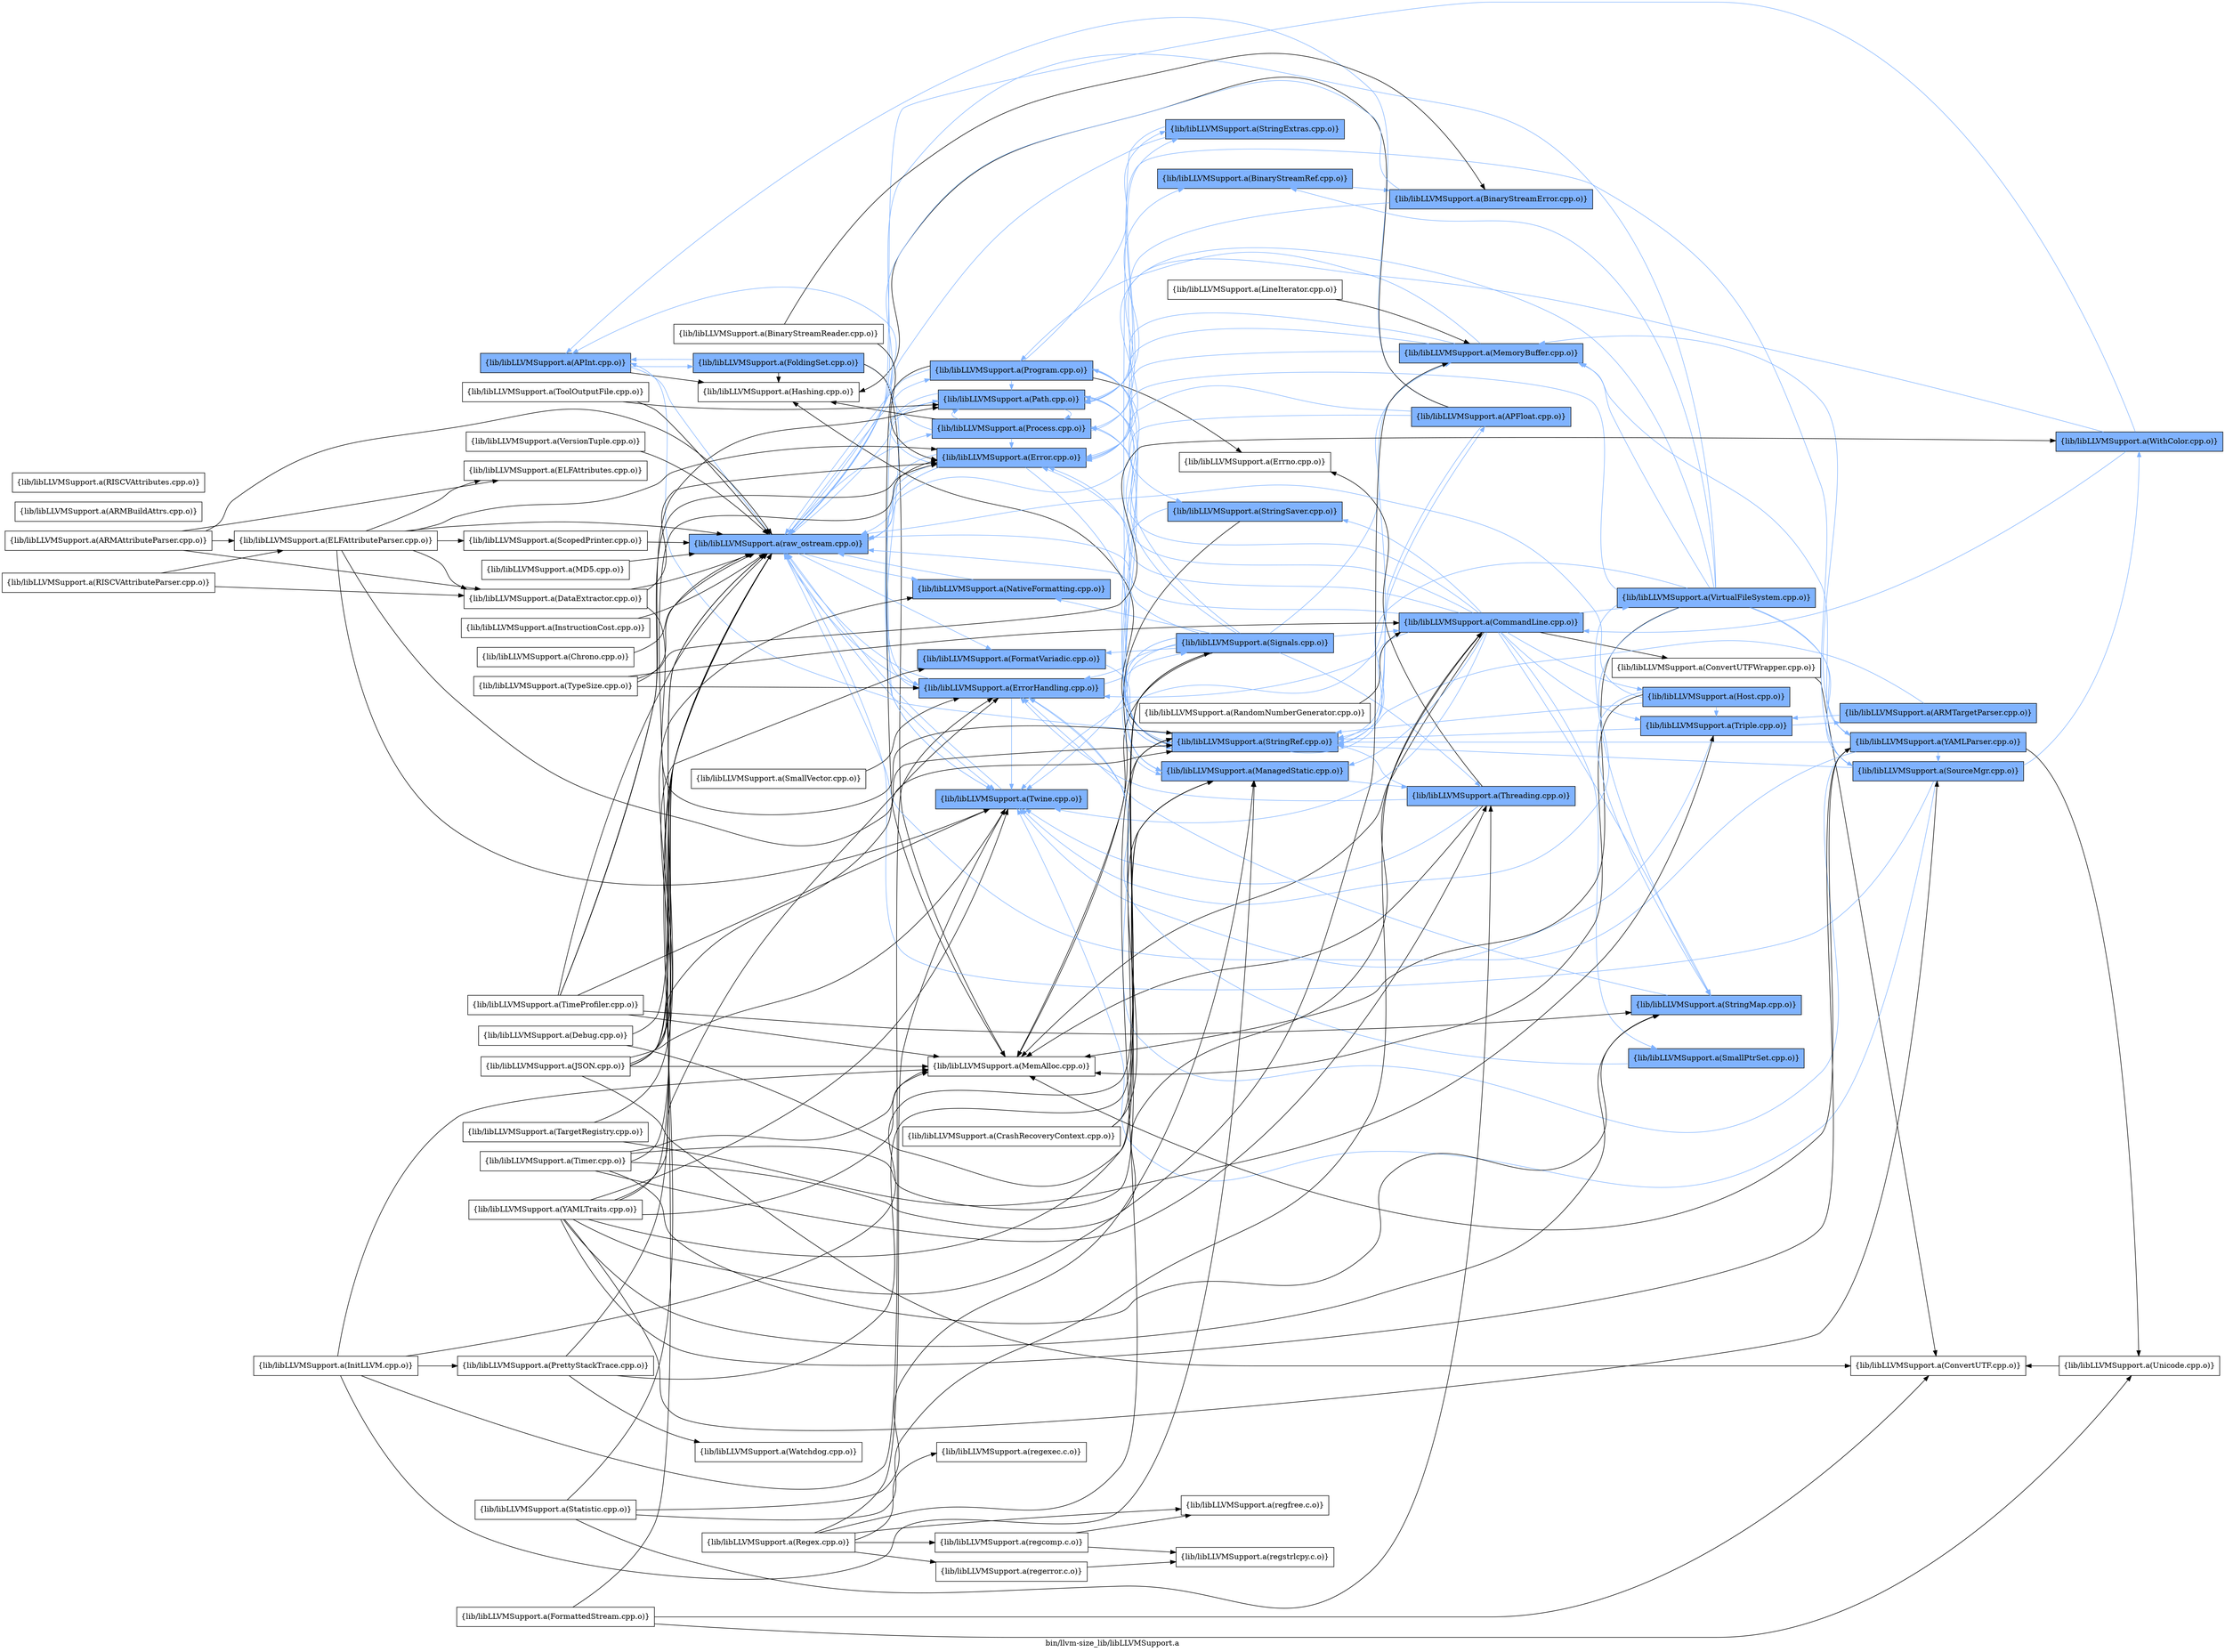digraph "bin/llvm-size_lib/libLLVMSupport.a" {
	label="bin/llvm-size_lib/libLLVMSupport.a";
	rankdir=LR;
	{ rank=same; Node0x565190939d98;  }
	{ rank=same; Node0x56519093cb38; Node0x56519093d718; Node0x56519093da38;  }
	{ rank=same; Node0x56519093b288; Node0x56519093d1c8; Node0x56519093b9b8; Node0x56519093c3b8; Node0x56519093b7d8; Node0x56519093f6a8; Node0x56519093e7f8; Node0x565190940c88; Node0x565190941f48;  }
	{ rank=same; Node0x56519093ad38; Node0x56519093ca98; Node0x56519093afb8; Node0x56519093c188; Node0x565190940418; Node0x56519093d128; Node0x56519093b418;  }
	{ rank=same; Node0x56519093e758; Node0x56519093c548; Node0x56519093c138; Node0x56519093b828; Node0x56519093b148;  }
	{ rank=same; Node0x56519093db28; Node0x56519093a1a8; Node0x56519093c778; Node0x56519093bfa8; Node0x56519093dd58; Node0x56519093f658;  }
	{ rank=same; Node0x56519093d808; Node0x56519093ea28; Node0x56519093c048; Node0x56519093e028;  }
	{ rank=same; Node0x565190939d98;  }
	{ rank=same; Node0x56519093cb38; Node0x56519093d718; Node0x56519093da38;  }
	{ rank=same; Node0x56519093b288; Node0x56519093d1c8; Node0x56519093b9b8; Node0x56519093c3b8; Node0x56519093b7d8; Node0x56519093f6a8; Node0x56519093e7f8; Node0x565190940c88; Node0x565190941f48;  }
	{ rank=same; Node0x56519093ad38; Node0x56519093ca98; Node0x56519093afb8; Node0x56519093c188; Node0x565190940418; Node0x56519093d128; Node0x56519093b418;  }
	{ rank=same; Node0x56519093e758; Node0x56519093c548; Node0x56519093c138; Node0x56519093b828; Node0x56519093b148;  }
	{ rank=same; Node0x56519093db28; Node0x56519093a1a8; Node0x56519093c778; Node0x56519093bfa8; Node0x56519093dd58; Node0x56519093f658;  }
	{ rank=same; Node0x56519093d808; Node0x56519093ea28; Node0x56519093c048; Node0x56519093e028;  }

	Node0x565190939d98 [shape=record,shape=box,group=1,style=filled,fillcolor="0.600000 0.5 1",label="{lib/libLLVMSupport.a(APInt.cpp.o)}"];
	Node0x565190939d98 -> Node0x56519093cb38[color="0.600000 0.5 1"];
	Node0x565190939d98 -> Node0x56519093d718;
	Node0x565190939d98 -> Node0x56519093da38[color="0.600000 0.5 1"];
	Node0x56519093e758 [shape=record,shape=box,group=1,style=filled,fillcolor="0.600000 0.5 1",label="{lib/libLLVMSupport.a(CommandLine.cpp.o)}"];
	Node0x56519093e758 -> Node0x56519093db28;
	Node0x56519093e758 -> Node0x56519093b9b8[color="0.600000 0.5 1"];
	Node0x56519093e758 -> Node0x56519093b288[color="0.600000 0.5 1"];
	Node0x56519093e758 -> Node0x56519093ca98[color="0.600000 0.5 1"];
	Node0x56519093e758 -> Node0x56519093d1c8;
	Node0x56519093e758 -> Node0x56519093a1a8[color="0.600000 0.5 1"];
	Node0x56519093e758 -> Node0x56519093c778[color="0.600000 0.5 1"];
	Node0x56519093e758 -> Node0x56519093d128[color="0.600000 0.5 1"];
	Node0x56519093e758 -> Node0x56519093afb8[color="0.600000 0.5 1"];
	Node0x56519093e758 -> Node0x56519093bfa8[color="0.600000 0.5 1"];
	Node0x56519093e758 -> Node0x56519093f6a8[color="0.600000 0.5 1"];
	Node0x56519093e758 -> Node0x56519093dd58[color="0.600000 0.5 1"];
	Node0x56519093e758 -> Node0x56519093da38[color="0.600000 0.5 1"];
	Node0x56519093e758 -> Node0x56519093f658[color="0.600000 0.5 1"];
	Node0x56519093e758 -> Node0x56519093e7f8[color="0.600000 0.5 1"];
	Node0x56519093e758 -> Node0x565190940c88[color="0.600000 0.5 1"];
	Node0x56519093b9b8 [shape=record,shape=box,group=1,style=filled,fillcolor="0.600000 0.5 1",label="{lib/libLLVMSupport.a(Error.cpp.o)}"];
	Node0x56519093b9b8 -> Node0x56519093b288[color="0.600000 0.5 1"];
	Node0x56519093b9b8 -> Node0x56519093ca98[color="0.600000 0.5 1"];
	Node0x56519093b9b8 -> Node0x56519093f6a8[color="0.600000 0.5 1"];
	Node0x56519093b9b8 -> Node0x56519093da38[color="0.600000 0.5 1"];
	Node0x56519093e438 [shape=record,shape=box,group=0,label="{lib/libLLVMSupport.a(InitLLVM.cpp.o)}"];
	Node0x56519093e438 -> Node0x56519093b288;
	Node0x56519093e438 -> Node0x56519093ca98;
	Node0x56519093e438 -> Node0x56519093d1c8;
	Node0x56519093e438 -> Node0x56519093beb8;
	Node0x56519093e438 -> Node0x56519093ad38;
	Node0x56519093ca98 [shape=record,shape=box,group=1,style=filled,fillcolor="0.600000 0.5 1",label="{lib/libLLVMSupport.a(ManagedStatic.cpp.o)}"];
	Node0x56519093ca98 -> Node0x56519093c138[color="0.600000 0.5 1"];
	Node0x56519093d1c8 [shape=record,shape=box,group=0,label="{lib/libLLVMSupport.a(MemAlloc.cpp.o)}"];
	Node0x56519093a1a8 [shape=record,shape=box,group=1,style=filled,fillcolor="0.600000 0.5 1",label="{lib/libLLVMSupport.a(SmallPtrSet.cpp.o)}"];
	Node0x56519093a1a8 -> Node0x56519093b288[color="0.600000 0.5 1"];
	Node0x56519093bfa8 [shape=record,shape=box,group=1,style=filled,fillcolor="0.600000 0.5 1",label="{lib/libLLVMSupport.a(Triple.cpp.o)}"];
	Node0x56519093bfa8 -> Node0x56519093afb8[color="0.600000 0.5 1"];
	Node0x56519093bfa8 -> Node0x56519093ea28[color="0.600000 0.5 1"];
	Node0x56519093bfa8 -> Node0x56519093f6a8[color="0.600000 0.5 1"];
	Node0x56519093f6a8 [shape=record,shape=box,group=1,style=filled,fillcolor="0.600000 0.5 1",label="{lib/libLLVMSupport.a(Twine.cpp.o)}"];
	Node0x56519093f6a8 -> Node0x56519093da38[color="0.600000 0.5 1"];
	Node0x56519093cea8 [shape=record,shape=box,group=1,style=filled,fillcolor="0.600000 0.5 1",label="{lib/libLLVMSupport.a(WithColor.cpp.o)}"];
	Node0x56519093cea8 -> Node0x56519093e758[color="0.600000 0.5 1"];
	Node0x56519093cea8 -> Node0x56519093b9b8[color="0.600000 0.5 1"];
	Node0x56519093cea8 -> Node0x56519093da38[color="0.600000 0.5 1"];
	Node0x56519093da38 [shape=record,shape=box,group=1,style=filled,fillcolor="0.600000 0.5 1",label="{lib/libLLVMSupport.a(raw_ostream.cpp.o)}"];
	Node0x56519093da38 -> Node0x56519093b9b8[color="0.600000 0.5 1"];
	Node0x56519093da38 -> Node0x56519093b288[color="0.600000 0.5 1"];
	Node0x56519093da38 -> Node0x56519093c3b8[color="0.600000 0.5 1"];
	Node0x56519093da38 -> Node0x56519093b7d8[color="0.600000 0.5 1"];
	Node0x56519093da38 -> Node0x56519093f6a8[color="0.600000 0.5 1"];
	Node0x56519093da38 -> Node0x56519093e7f8[color="0.600000 0.5 1"];
	Node0x56519093da38 -> Node0x565190940c88[color="0.600000 0.5 1"];
	Node0x56519093da38 -> Node0x565190941f48[color="0.600000 0.5 1"];
	Node0x56519093c548 [shape=record,shape=box,group=1,style=filled,fillcolor="0.600000 0.5 1",label="{lib/libLLVMSupport.a(MemoryBuffer.cpp.o)}"];
	Node0x56519093c548 -> Node0x56519093b9b8[color="0.600000 0.5 1"];
	Node0x56519093c548 -> Node0x56519093f6a8[color="0.600000 0.5 1"];
	Node0x56519093c548 -> Node0x56519093e7f8[color="0.600000 0.5 1"];
	Node0x56519093c548 -> Node0x565190940c88[color="0.600000 0.5 1"];
	Node0x56519093c548 -> Node0x565190941f48[color="0.600000 0.5 1"];
	Node0x56519093afb8 [shape=record,shape=box,group=1,style=filled,fillcolor="0.600000 0.5 1",label="{lib/libLLVMSupport.a(StringRef.cpp.o)}"];
	Node0x56519093afb8 -> Node0x565190939d98[color="0.600000 0.5 1"];
	Node0x56519093afb8 -> Node0x56519093b9b8[color="0.600000 0.5 1"];
	Node0x56519093afb8 -> Node0x56519093d718;
	Node0x56519093afb8 -> Node0x56519093b828[color="0.600000 0.5 1"];
	Node0x56519093e7f8 [shape=record,shape=box,group=1,style=filled,fillcolor="0.600000 0.5 1",label="{lib/libLLVMSupport.a(Path.cpp.o)}"];
	Node0x56519093e7f8 -> Node0x56519093c188[color="0.600000 0.5 1"];
	Node0x56519093e7f8 -> Node0x56519093b9b8[color="0.600000 0.5 1"];
	Node0x56519093e7f8 -> Node0x56519093afb8[color="0.600000 0.5 1"];
	Node0x56519093e7f8 -> Node0x56519093f6a8[color="0.600000 0.5 1"];
	Node0x56519093e7f8 -> Node0x565190940c88[color="0.600000 0.5 1"];
	Node0x56519093f9c8 [shape=record,shape=box,group=0,label="{lib/libLLVMSupport.a(DataExtractor.cpp.o)}"];
	Node0x56519093f9c8 -> Node0x56519093b9b8;
	Node0x56519093f9c8 -> Node0x56519093afb8;
	Node0x56519093f9c8 -> Node0x56519093da38;
	Node0x56519093b288 [shape=record,shape=box,group=1,style=filled,fillcolor="0.600000 0.5 1",label="{lib/libLLVMSupport.a(ErrorHandling.cpp.o)}"];
	Node0x56519093b288 -> Node0x56519093f6a8[color="0.600000 0.5 1"];
	Node0x56519093b288 -> Node0x56519093da38[color="0.600000 0.5 1"];
	Node0x56519093b288 -> Node0x56519093ad38[color="0.600000 0.5 1"];
	Node0x56519093f658 [shape=record,shape=box,group=1,style=filled,fillcolor="0.600000 0.5 1",label="{lib/libLLVMSupport.a(Host.cpp.o)}"];
	Node0x56519093f658 -> Node0x56519093d1c8;
	Node0x56519093f658 -> Node0x56519093c778[color="0.600000 0.5 1"];
	Node0x56519093f658 -> Node0x56519093afb8[color="0.600000 0.5 1"];
	Node0x56519093f658 -> Node0x56519093bfa8[color="0.600000 0.5 1"];
	Node0x56519093f658 -> Node0x56519093da38[color="0.600000 0.5 1"];
	Node0x56519093d128 [shape=record,shape=box,group=1,style=filled,fillcolor="0.600000 0.5 1",label="{lib/libLLVMSupport.a(StringSaver.cpp.o)}"];
	Node0x56519093d128 -> Node0x56519093d1c8;
	Node0x56519093d128 -> Node0x56519093afb8[color="0.600000 0.5 1"];
	Node0x56519093f838 [shape=record,shape=box,group=0,label="{lib/libLLVMSupport.a(TypeSize.cpp.o)}"];
	Node0x56519093f838 -> Node0x56519093e758;
	Node0x56519093f838 -> Node0x56519093b288;
	Node0x56519093f838 -> Node0x56519093cea8;
	Node0x56519093f838 -> Node0x56519093da38;
	Node0x56519093c048 [shape=record,shape=box,group=1,style=filled,fillcolor="0.600000 0.5 1",label="{lib/libLLVMSupport.a(SourceMgr.cpp.o)}"];
	Node0x56519093c048 -> Node0x56519093c548[color="0.600000 0.5 1"];
	Node0x56519093c048 -> Node0x56519093afb8[color="0.600000 0.5 1"];
	Node0x56519093c048 -> Node0x56519093f6a8[color="0.600000 0.5 1"];
	Node0x56519093c048 -> Node0x56519093cea8[color="0.600000 0.5 1"];
	Node0x56519093c048 -> Node0x56519093da38[color="0.600000 0.5 1"];
	Node0x56519093c048 -> Node0x56519093e7f8[color="0.600000 0.5 1"];
	Node0x56519093cd68 [shape=record,shape=box,group=0,label="{lib/libLLVMSupport.a(TargetRegistry.cpp.o)}"];
	Node0x56519093cd68 -> Node0x56519093bfa8;
	Node0x56519093cd68 -> Node0x56519093da38;
	Node0x56519093a338 [shape=record,shape=box,group=0,label="{lib/libLLVMSupport.a(ARMBuildAttrs.cpp.o)}"];
	Node0x56519093ed48 [shape=record,shape=box,group=0,label="{lib/libLLVMSupport.a(ELFAttributeParser.cpp.o)}"];
	Node0x56519093ed48 -> Node0x56519093f9c8;
	Node0x56519093ed48 -> Node0x56519093eb68;
	Node0x56519093ed48 -> Node0x56519093b9b8;
	Node0x56519093ed48 -> Node0x5651909399d8;
	Node0x56519093ed48 -> Node0x56519093afb8;
	Node0x56519093ed48 -> Node0x56519093f6a8;
	Node0x56519093ed48 -> Node0x56519093da38;
	Node0x56519093b2d8 [shape=record,shape=box,group=0,label="{lib/libLLVMSupport.a(RISCVAttributes.cpp.o)}"];
	Node0x56519093c778 [shape=record,shape=box,group=1,style=filled,fillcolor="0.600000 0.5 1",label="{lib/libLLVMSupport.a(StringMap.cpp.o)}"];
	Node0x56519093c778 -> Node0x56519093b288[color="0.600000 0.5 1"];
	Node0x56519093b148 [shape=record,shape=box,group=1,style=filled,fillcolor="0.600000 0.5 1",label="{lib/libLLVMSupport.a(BinaryStreamError.cpp.o)}"];
	Node0x56519093b148 -> Node0x56519093b9b8[color="0.600000 0.5 1"];
	Node0x56519093b148 -> Node0x56519093da38[color="0.600000 0.5 1"];
	Node0x56519093c3b8 [shape=record,shape=box,group=1,style=filled,fillcolor="0.600000 0.5 1",label="{lib/libLLVMSupport.a(FormatVariadic.cpp.o)}"];
	Node0x56519093c3b8 -> Node0x56519093afb8[color="0.600000 0.5 1"];
	Node0x56519093b7d8 [shape=record,shape=box,group=1,style=filled,fillcolor="0.600000 0.5 1",label="{lib/libLLVMSupport.a(NativeFormatting.cpp.o)}"];
	Node0x56519093b7d8 -> Node0x56519093da38[color="0.600000 0.5 1"];
	Node0x56519093cb38 [shape=record,shape=box,group=1,style=filled,fillcolor="0.600000 0.5 1",label="{lib/libLLVMSupport.a(FoldingSet.cpp.o)}"];
	Node0x56519093cb38 -> Node0x565190939d98[color="0.600000 0.5 1"];
	Node0x56519093cb38 -> Node0x56519093b288[color="0.600000 0.5 1"];
	Node0x56519093cb38 -> Node0x56519093d718;
	Node0x56519093cb38 -> Node0x56519093d1c8;
	Node0x56519093d718 [shape=record,shape=box,group=0,label="{lib/libLLVMSupport.a(Hashing.cpp.o)}"];
	Node0x56519093ab08 [shape=record,shape=box,group=0,label="{lib/libLLVMSupport.a(ARMAttributeParser.cpp.o)}"];
	Node0x56519093ab08 -> Node0x56519093f9c8;
	Node0x56519093ab08 -> Node0x56519093ed48;
	Node0x56519093ab08 -> Node0x56519093eb68;
	Node0x56519093ab08 -> Node0x56519093da38;
	Node0x56519093eb68 [shape=record,shape=box,group=0,label="{lib/libLLVMSupport.a(ELFAttributes.cpp.o)}"];
	Node0x56519093b8c8 [shape=record,shape=box,group=0,label="{lib/libLLVMSupport.a(BinaryStreamReader.cpp.o)}"];
	Node0x56519093b8c8 -> Node0x56519093b148;
	Node0x56519093b8c8 -> Node0x56519093b9b8;
	Node0x56519093c188 [shape=record,shape=box,group=1,style=filled,fillcolor="0.600000 0.5 1",label="{lib/libLLVMSupport.a(BinaryStreamRef.cpp.o)}"];
	Node0x56519093c188 -> Node0x56519093b148[color="0.600000 0.5 1"];
	Node0x56519093db28 [shape=record,shape=box,group=0,label="{lib/libLLVMSupport.a(ConvertUTFWrapper.cpp.o)}"];
	Node0x56519093db28 -> Node0x56519093d808;
	Node0x56519093dd58 [shape=record,shape=box,group=1,style=filled,fillcolor="0.600000 0.5 1",label="{lib/libLLVMSupport.a(VirtualFileSystem.cpp.o)}"];
	Node0x56519093dd58 -> Node0x56519093c188[color="0.600000 0.5 1"];
	Node0x56519093dd58 -> Node0x56519093b9b8[color="0.600000 0.5 1"];
	Node0x56519093dd58 -> Node0x56519093d1c8;
	Node0x56519093dd58 -> Node0x56519093c548[color="0.600000 0.5 1"];
	Node0x56519093dd58 -> Node0x56519093c048[color="0.600000 0.5 1"];
	Node0x56519093dd58 -> Node0x56519093c778[color="0.600000 0.5 1"];
	Node0x56519093dd58 -> Node0x56519093afb8[color="0.600000 0.5 1"];
	Node0x56519093dd58 -> Node0x56519093f6a8[color="0.600000 0.5 1"];
	Node0x56519093dd58 -> Node0x56519093e028[color="0.600000 0.5 1"];
	Node0x56519093dd58 -> Node0x56519093da38[color="0.600000 0.5 1"];
	Node0x56519093dd58 -> Node0x56519093e7f8[color="0.600000 0.5 1"];
	Node0x565190940c88 [shape=record,shape=box,group=1,style=filled,fillcolor="0.600000 0.5 1",label="{lib/libLLVMSupport.a(Process.cpp.o)}"];
	Node0x565190940c88 -> Node0x565190939d98[color="0.600000 0.5 1"];
	Node0x565190940c88 -> Node0x56519093b9b8[color="0.600000 0.5 1"];
	Node0x565190940c88 -> Node0x56519093d718;
	Node0x565190940c88 -> Node0x56519093ca98[color="0.600000 0.5 1"];
	Node0x565190940c88 -> Node0x56519093e7f8[color="0.600000 0.5 1"];
	Node0x565190940c88 -> Node0x565190940418[color="0.600000 0.5 1"];
	Node0x56519093d808 [shape=record,shape=box,group=0,label="{lib/libLLVMSupport.a(ConvertUTF.cpp.o)}"];
	Node0x5651909399d8 [shape=record,shape=box,group=0,label="{lib/libLLVMSupport.a(ScopedPrinter.cpp.o)}"];
	Node0x5651909399d8 -> Node0x56519093da38;
	Node0x56519093ad38 [shape=record,shape=box,group=1,style=filled,fillcolor="0.600000 0.5 1",label="{lib/libLLVMSupport.a(Signals.cpp.o)}"];
	Node0x56519093ad38 -> Node0x56519093e758[color="0.600000 0.5 1"];
	Node0x56519093ad38 -> Node0x56519093b288[color="0.600000 0.5 1"];
	Node0x56519093ad38 -> Node0x56519093c3b8[color="0.600000 0.5 1"];
	Node0x56519093ad38 -> Node0x56519093ca98[color="0.600000 0.5 1"];
	Node0x56519093ad38 -> Node0x56519093d1c8;
	Node0x56519093ad38 -> Node0x56519093c548[color="0.600000 0.5 1"];
	Node0x56519093ad38 -> Node0x56519093b7d8[color="0.600000 0.5 1"];
	Node0x56519093ad38 -> Node0x56519093afb8[color="0.600000 0.5 1"];
	Node0x56519093ad38 -> Node0x56519093f6a8[color="0.600000 0.5 1"];
	Node0x56519093ad38 -> Node0x56519093da38[color="0.600000 0.5 1"];
	Node0x56519093ad38 -> Node0x56519093e7f8[color="0.600000 0.5 1"];
	Node0x56519093ad38 -> Node0x565190941f48[color="0.600000 0.5 1"];
	Node0x56519093ad38 -> Node0x56519093c138[color="0.600000 0.5 1"];
	Node0x56519093d358 [shape=record,shape=box,group=0,label="{lib/libLLVMSupport.a(Debug.cpp.o)}"];
	Node0x56519093d358 -> Node0x56519093ca98;
	Node0x56519093d358 -> Node0x56519093da38;
	Node0x56519093beb8 [shape=record,shape=box,group=0,label="{lib/libLLVMSupport.a(PrettyStackTrace.cpp.o)}"];
	Node0x56519093beb8 -> Node0x56519093da38;
	Node0x56519093beb8 -> Node0x56519093ad38;
	Node0x56519093beb8 -> Node0x565190939118;
	Node0x56519093c138 [shape=record,shape=box,group=1,style=filled,fillcolor="0.600000 0.5 1",label="{lib/libLLVMSupport.a(Threading.cpp.o)}"];
	Node0x56519093c138 -> Node0x56519093b288[color="0.600000 0.5 1"];
	Node0x56519093c138 -> Node0x56519093d1c8;
	Node0x56519093c138 -> Node0x56519093afb8[color="0.600000 0.5 1"];
	Node0x56519093c138 -> Node0x56519093f6a8[color="0.600000 0.5 1"];
	Node0x56519093c138 -> Node0x56519093b418;
	Node0x565190941f48 [shape=record,shape=box,group=1,style=filled,fillcolor="0.600000 0.5 1",label="{lib/libLLVMSupport.a(Program.cpp.o)}"];
	Node0x565190941f48 -> Node0x56519093d1c8;
	Node0x565190941f48 -> Node0x56519093d128[color="0.600000 0.5 1"];
	Node0x565190941f48 -> Node0x56519093afb8[color="0.600000 0.5 1"];
	Node0x565190941f48 -> Node0x56519093da38[color="0.600000 0.5 1"];
	Node0x565190941f48 -> Node0x56519093e7f8[color="0.600000 0.5 1"];
	Node0x565190941f48 -> Node0x565190940418[color="0.600000 0.5 1"];
	Node0x565190941f48 -> Node0x56519093b418;
	Node0x565190939118 [shape=record,shape=box,group=0,label="{lib/libLLVMSupport.a(Watchdog.cpp.o)}"];
	Node0x56519093a478 [shape=record,shape=box,group=0,label="{lib/libLLVMSupport.a(RISCVAttributeParser.cpp.o)}"];
	Node0x56519093a478 -> Node0x56519093f9c8;
	Node0x56519093a478 -> Node0x56519093ed48;
	Node0x565190939208 [shape=record,shape=box,group=0,label="{lib/libLLVMSupport.a(SmallVector.cpp.o)}"];
	Node0x565190939208 -> Node0x56519093b288;
	Node0x56519093b828 [shape=record,shape=box,group=1,style=filled,fillcolor="0.600000 0.5 1",label="{lib/libLLVMSupport.a(APFloat.cpp.o)}"];
	Node0x56519093b828 -> Node0x565190939d98[color="0.600000 0.5 1"];
	Node0x56519093b828 -> Node0x56519093b9b8[color="0.600000 0.5 1"];
	Node0x56519093b828 -> Node0x56519093d718;
	Node0x56519093b828 -> Node0x56519093afb8[color="0.600000 0.5 1"];
	Node0x56519093b828 -> Node0x56519093da38[color="0.600000 0.5 1"];
	Node0x56519093ea28 [shape=record,shape=box,group=1,style=filled,fillcolor="0.600000 0.5 1",label="{lib/libLLVMSupport.a(ARMTargetParser.cpp.o)}"];
	Node0x56519093ea28 -> Node0x56519093afb8[color="0.600000 0.5 1"];
	Node0x56519093ea28 -> Node0x56519093bfa8[color="0.600000 0.5 1"];
	Node0x56519093e028 [shape=record,shape=box,group=1,style=filled,fillcolor="0.600000 0.5 1",label="{lib/libLLVMSupport.a(YAMLParser.cpp.o)}"];
	Node0x56519093e028 -> Node0x56519093b288[color="0.600000 0.5 1"];
	Node0x56519093e028 -> Node0x56519093d1c8;
	Node0x56519093e028 -> Node0x56519093c548[color="0.600000 0.5 1"];
	Node0x56519093e028 -> Node0x56519093c048[color="0.600000 0.5 1"];
	Node0x56519093e028 -> Node0x56519093afb8[color="0.600000 0.5 1"];
	Node0x56519093e028 -> Node0x56519093e7a8;
	Node0x56519093e028 -> Node0x56519093da38[color="0.600000 0.5 1"];
	Node0x56519093e7a8 [shape=record,shape=box,group=0,label="{lib/libLLVMSupport.a(Unicode.cpp.o)}"];
	Node0x56519093e7a8 -> Node0x56519093d808;
	Node0x56519093efc8 [shape=record,shape=box,group=0,label="{lib/libLLVMSupport.a(MD5.cpp.o)}"];
	Node0x56519093efc8 -> Node0x56519093da38;
	Node0x565190940418 [shape=record,shape=box,group=1,style=filled,fillcolor="0.600000 0.5 1",label="{lib/libLLVMSupport.a(StringExtras.cpp.o)}"];
	Node0x565190940418 -> Node0x56519093afb8[color="0.600000 0.5 1"];
	Node0x565190940418 -> Node0x56519093da38[color="0.600000 0.5 1"];
	Node0x565190940008 [shape=record,shape=box,group=0,label="{lib/libLLVMSupport.a(CrashRecoveryContext.cpp.o)}"];
	Node0x565190940008 -> Node0x56519093ca98;
	Node0x565190940008 -> Node0x56519093ad38;
	Node0x56519093b418 [shape=record,shape=box,group=0,label="{lib/libLLVMSupport.a(Errno.cpp.o)}"];
	Node0x565190939cf8 [shape=record,shape=box,group=0,label="{lib/libLLVMSupport.a(FormattedStream.cpp.o)}"];
	Node0x565190939cf8 -> Node0x56519093d808;
	Node0x565190939cf8 -> Node0x56519093e7a8;
	Node0x565190939cf8 -> Node0x56519093da38;
	Node0x565190941908 [shape=record,shape=box,group=0,label="{lib/libLLVMSupport.a(Regex.cpp.o)}"];
	Node0x565190941908 -> Node0x56519093afb8;
	Node0x565190941908 -> Node0x56519093f6a8;
	Node0x565190941908 -> Node0x565190942088;
	Node0x565190941908 -> Node0x565190940648;
	Node0x565190941908 -> Node0x565190940e18;
	Node0x565190941908 -> Node0x56519093ee38;
	Node0x565190942088 [shape=record,shape=box,group=0,label="{lib/libLLVMSupport.a(regcomp.c.o)}"];
	Node0x565190942088 -> Node0x56519093fec8;
	Node0x565190942088 -> Node0x565190940648;
	Node0x565190940648 [shape=record,shape=box,group=0,label="{lib/libLLVMSupport.a(regfree.c.o)}"];
	Node0x565190940e18 [shape=record,shape=box,group=0,label="{lib/libLLVMSupport.a(regerror.c.o)}"];
	Node0x565190940e18 -> Node0x56519093fec8;
	Node0x56519093ee38 [shape=record,shape=box,group=0,label="{lib/libLLVMSupport.a(regexec.c.o)}"];
	Node0x56519093fec8 [shape=record,shape=box,group=0,label="{lib/libLLVMSupport.a(regstrlcpy.c.o)}"];
	Node0x565190939fc8 [shape=record,shape=box,group=0,label="{lib/libLLVMSupport.a(InstructionCost.cpp.o)}"];
	Node0x565190939fc8 -> Node0x56519093da38;
	Node0x56519093c408 [shape=record,shape=box,group=0,label="{lib/libLLVMSupport.a(ToolOutputFile.cpp.o)}"];
	Node0x56519093c408 -> Node0x56519093da38;
	Node0x56519093c408 -> Node0x56519093e7f8;
	Node0x56519093bf08 [shape=record,shape=box,group=0,label="{lib/libLLVMSupport.a(RandomNumberGenerator.cpp.o)}"];
	Node0x56519093bf08 -> Node0x56519093e758;
	Node0x56519093a4c8 [shape=record,shape=box,group=0,label="{lib/libLLVMSupport.a(Statistic.cpp.o)}"];
	Node0x56519093a4c8 -> Node0x56519093e758;
	Node0x56519093a4c8 -> Node0x56519093ca98;
	Node0x56519093a4c8 -> Node0x56519093da38;
	Node0x56519093a4c8 -> Node0x56519093c138;
	Node0x56519093ab58 [shape=record,shape=box,group=0,label="{lib/libLLVMSupport.a(Timer.cpp.o)}"];
	Node0x56519093ab58 -> Node0x56519093e758;
	Node0x56519093ab58 -> Node0x56519093ca98;
	Node0x56519093ab58 -> Node0x56519093d1c8;
	Node0x56519093ab58 -> Node0x56519093c778;
	Node0x56519093ab58 -> Node0x56519093da38;
	Node0x56519093ab58 -> Node0x56519093c138;
	Node0x56519093c098 [shape=record,shape=box,group=0,label="{lib/libLLVMSupport.a(TimeProfiler.cpp.o)}"];
	Node0x56519093c098 -> Node0x56519093b9b8;
	Node0x56519093c098 -> Node0x56519093d1c8;
	Node0x56519093c098 -> Node0x56519093c778;
	Node0x56519093c098 -> Node0x56519093f6a8;
	Node0x56519093c098 -> Node0x56519093da38;
	Node0x56519093c098 -> Node0x56519093e7f8;
	Node0x56519093cdb8 [shape=record,shape=box,group=0,label="{lib/libLLVMSupport.a(JSON.cpp.o)}"];
	Node0x56519093cdb8 -> Node0x56519093d808;
	Node0x56519093cdb8 -> Node0x56519093b9b8;
	Node0x56519093cdb8 -> Node0x56519093c3b8;
	Node0x56519093cdb8 -> Node0x56519093d1c8;
	Node0x56519093cdb8 -> Node0x56519093b7d8;
	Node0x56519093cdb8 -> Node0x56519093afb8;
	Node0x56519093cdb8 -> Node0x56519093f6a8;
	Node0x56519093cdb8 -> Node0x56519093da38;
	Node0x56519093d3f8 [shape=record,shape=box,group=0,label="{lib/libLLVMSupport.a(Chrono.cpp.o)}"];
	Node0x56519093d3f8 -> Node0x56519093da38;
	Node0x56519093c8b8 [shape=record,shape=box,group=0,label="{lib/libLLVMSupport.a(YAMLTraits.cpp.o)}"];
	Node0x56519093c8b8 -> Node0x56519093b288;
	Node0x56519093c8b8 -> Node0x56519093d1c8;
	Node0x56519093c8b8 -> Node0x56519093c548;
	Node0x56519093c8b8 -> Node0x56519093c048;
	Node0x56519093c8b8 -> Node0x56519093c778;
	Node0x56519093c8b8 -> Node0x56519093afb8;
	Node0x56519093c8b8 -> Node0x56519093f6a8;
	Node0x56519093c8b8 -> Node0x56519093e028;
	Node0x56519093c8b8 -> Node0x56519093da38;
	Node0x56519093b6e8 [shape=record,shape=box,group=0,label="{lib/libLLVMSupport.a(LineIterator.cpp.o)}"];
	Node0x56519093b6e8 -> Node0x56519093c548;
	Node0x56519093b058 [shape=record,shape=box,group=0,label="{lib/libLLVMSupport.a(VersionTuple.cpp.o)}"];
	Node0x56519093b058 -> Node0x56519093da38;
}
